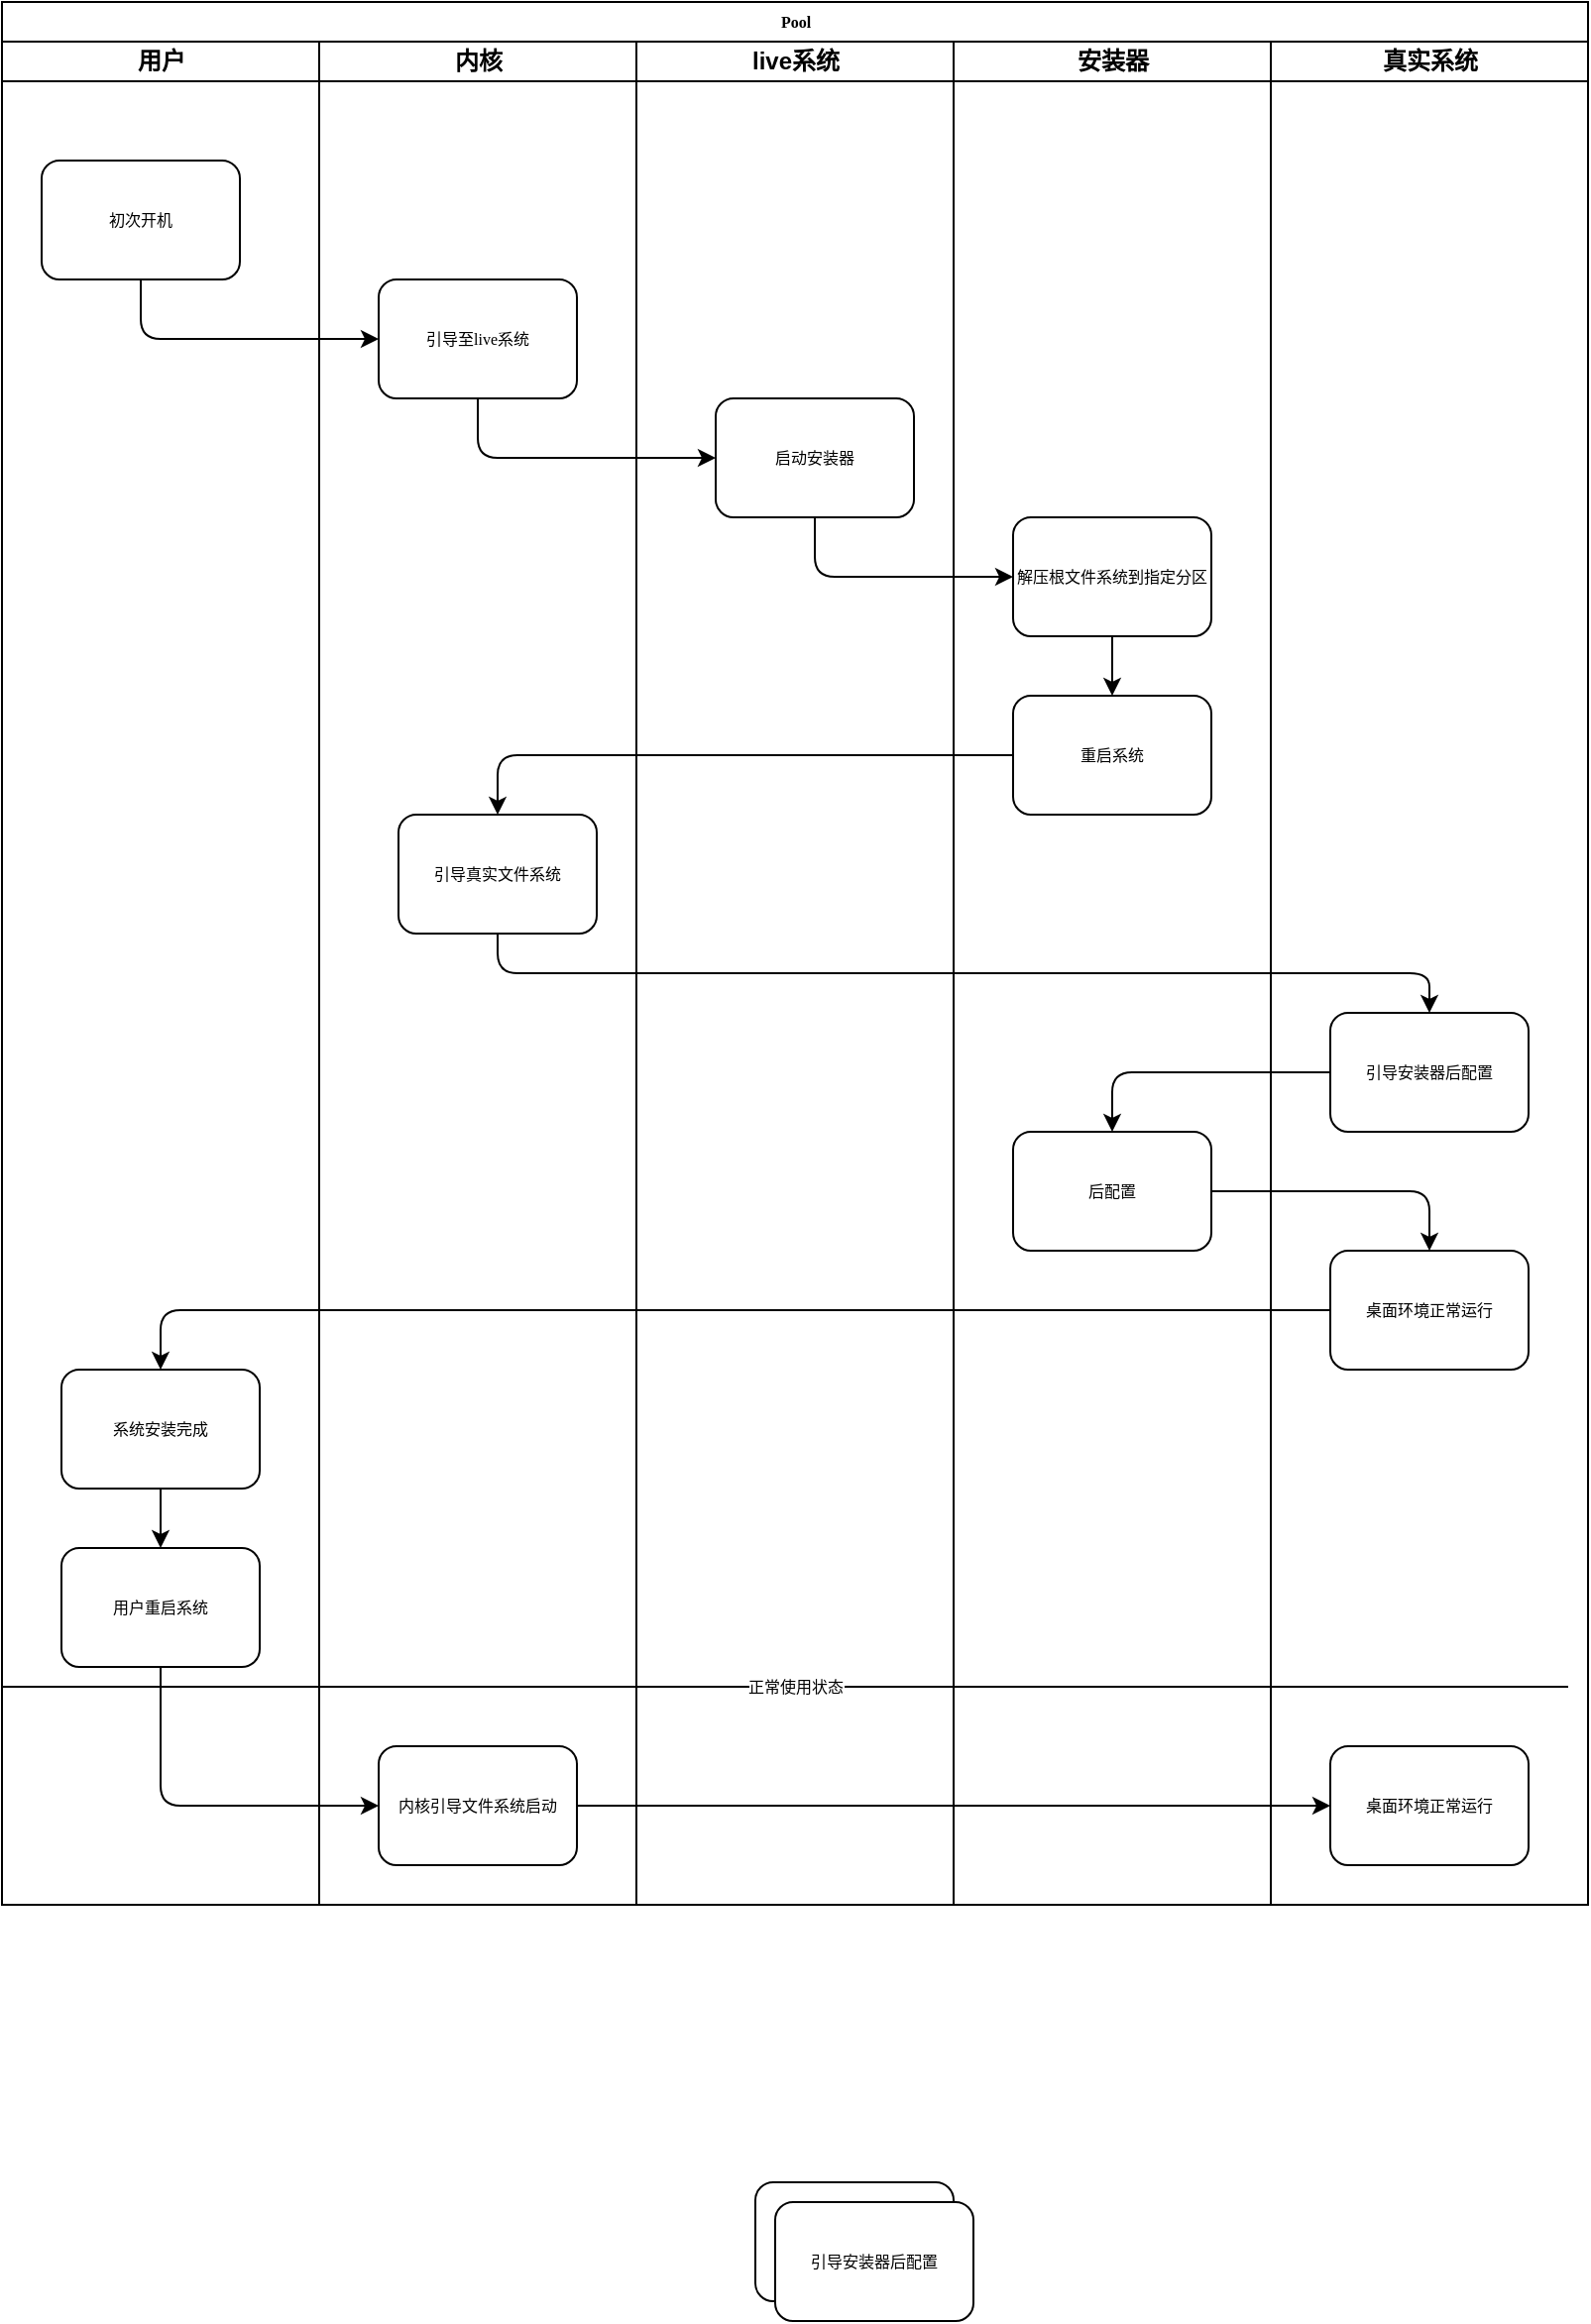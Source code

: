 <mxfile version="14.8.3" type="github">
  <diagram name="Page-1" id="74e2e168-ea6b-b213-b513-2b3c1d86103e">
    <mxGraphModel dx="1415" dy="568" grid="1" gridSize="10" guides="1" tooltips="1" connect="1" arrows="1" fold="1" page="1" pageScale="1" pageWidth="1100" pageHeight="850" background="none" math="0" shadow="0">
      <root>
        <mxCell id="0" />
        <mxCell id="1" parent="0" />
        <mxCell id="77e6c97f196da883-1" value="Pool" style="swimlane;html=1;childLayout=stackLayout;startSize=20;rounded=0;shadow=0;labelBackgroundColor=none;strokeWidth=1;fontFamily=Verdana;fontSize=8;align=center;" parent="1" vertex="1">
          <mxGeometry x="70" y="10" width="800" height="960" as="geometry" />
        </mxCell>
        <mxCell id="77e6c97f196da883-2" value="用户" style="swimlane;html=1;startSize=20;" parent="77e6c97f196da883-1" vertex="1">
          <mxGeometry y="20" width="160" height="940" as="geometry" />
        </mxCell>
        <mxCell id="77e6c97f196da883-8" value="初次开机" style="rounded=1;whiteSpace=wrap;html=1;shadow=0;labelBackgroundColor=none;strokeWidth=1;fontFamily=Verdana;fontSize=8;align=center;" parent="77e6c97f196da883-2" vertex="1">
          <mxGeometry x="20" y="60" width="100" height="60" as="geometry" />
        </mxCell>
        <mxCell id="WiUJJ6gaLQ5Pb7P8ZP3k-75" style="edgeStyle=orthogonalEdgeStyle;rounded=1;orthogonalLoop=1;jettySize=auto;html=1;fontFamily=Verdana;fontSize=8;" edge="1" parent="77e6c97f196da883-2" source="WiUJJ6gaLQ5Pb7P8ZP3k-70" target="WiUJJ6gaLQ5Pb7P8ZP3k-69">
          <mxGeometry relative="1" as="geometry" />
        </mxCell>
        <mxCell id="WiUJJ6gaLQ5Pb7P8ZP3k-70" value="系统安装完成" style="rounded=1;whiteSpace=wrap;html=1;shadow=0;fontFamily=Verdana;fontSize=8;strokeWidth=1;" vertex="1" parent="77e6c97f196da883-2">
          <mxGeometry x="30" y="670" width="100" height="60" as="geometry" />
        </mxCell>
        <mxCell id="WiUJJ6gaLQ5Pb7P8ZP3k-69" value="用户重启系统" style="rounded=1;whiteSpace=wrap;html=1;shadow=0;fontFamily=Verdana;fontSize=8;strokeWidth=1;" vertex="1" parent="77e6c97f196da883-2">
          <mxGeometry x="30" y="760" width="100" height="60" as="geometry" />
        </mxCell>
        <mxCell id="77e6c97f196da883-3" value="内核" style="swimlane;html=1;startSize=20;" parent="77e6c97f196da883-1" vertex="1">
          <mxGeometry x="160" y="20" width="160" height="940" as="geometry" />
        </mxCell>
        <mxCell id="77e6c97f196da883-11" value="引导至live系统" style="rounded=1;whiteSpace=wrap;html=1;shadow=0;labelBackgroundColor=none;strokeWidth=1;fontFamily=Verdana;fontSize=8;align=center;" parent="77e6c97f196da883-3" vertex="1">
          <mxGeometry x="30" y="120" width="100" height="60" as="geometry" />
        </mxCell>
        <mxCell id="WiUJJ6gaLQ5Pb7P8ZP3k-54" value="引导真实文件系统" style="rounded=1;whiteSpace=wrap;html=1;shadow=0;fontFamily=Verdana;fontSize=8;strokeWidth=1;" vertex="1" parent="77e6c97f196da883-3">
          <mxGeometry x="40" y="390" width="100" height="60" as="geometry" />
        </mxCell>
        <mxCell id="WiUJJ6gaLQ5Pb7P8ZP3k-64" value="引导安装器后配置" style="rounded=1;whiteSpace=wrap;html=1;shadow=0;fontFamily=Verdana;fontSize=8;strokeWidth=1;" vertex="1" parent="77e6c97f196da883-3">
          <mxGeometry x="220" y="1080" width="100" height="60" as="geometry" />
        </mxCell>
        <mxCell id="WiUJJ6gaLQ5Pb7P8ZP3k-68" value="内核引导文件系统启动" style="rounded=1;whiteSpace=wrap;html=1;shadow=0;fontFamily=Verdana;fontSize=8;strokeWidth=1;" vertex="1" parent="77e6c97f196da883-3">
          <mxGeometry x="30" y="860" width="100" height="60" as="geometry" />
        </mxCell>
        <mxCell id="77e6c97f196da883-4" value="live系统" style="swimlane;html=1;startSize=20;" parent="77e6c97f196da883-1" vertex="1">
          <mxGeometry x="320" y="20" width="160" height="940" as="geometry" />
        </mxCell>
        <mxCell id="WiUJJ6gaLQ5Pb7P8ZP3k-1" value="启动安装器" style="rounded=1;whiteSpace=wrap;html=1;shadow=0;labelBackgroundColor=none;strokeWidth=1;fontFamily=Verdana;fontSize=8;align=center;" vertex="1" parent="77e6c97f196da883-4">
          <mxGeometry x="40" y="180" width="100" height="60" as="geometry" />
        </mxCell>
        <mxCell id="77e6c97f196da883-5" value="安装器" style="swimlane;html=1;startSize=20;" parent="77e6c97f196da883-1" vertex="1">
          <mxGeometry x="480" y="20" width="160" height="940" as="geometry" />
        </mxCell>
        <mxCell id="WiUJJ6gaLQ5Pb7P8ZP3k-53" style="edgeStyle=orthogonalEdgeStyle;rounded=1;orthogonalLoop=1;jettySize=auto;html=1;entryX=0.5;entryY=0;entryDx=0;entryDy=0;fontFamily=Verdana;fontSize=8;" edge="1" parent="77e6c97f196da883-5" source="WiUJJ6gaLQ5Pb7P8ZP3k-45" target="WiUJJ6gaLQ5Pb7P8ZP3k-52">
          <mxGeometry relative="1" as="geometry" />
        </mxCell>
        <mxCell id="WiUJJ6gaLQ5Pb7P8ZP3k-45" value="解压根文件系统到指定分区" style="rounded=1;whiteSpace=wrap;html=1;shadow=0;labelBackgroundColor=none;strokeWidth=1;fontFamily=Verdana;fontSize=8;align=center;" vertex="1" parent="77e6c97f196da883-5">
          <mxGeometry x="30" y="240" width="100" height="60" as="geometry" />
        </mxCell>
        <mxCell id="WiUJJ6gaLQ5Pb7P8ZP3k-52" value="重启系统" style="rounded=1;whiteSpace=wrap;html=1;shadow=0;fontFamily=Verdana;fontSize=8;strokeWidth=1;" vertex="1" parent="77e6c97f196da883-5">
          <mxGeometry x="30" y="330" width="100" height="60" as="geometry" />
        </mxCell>
        <mxCell id="WiUJJ6gaLQ5Pb7P8ZP3k-62" value="后配置" style="rounded=1;whiteSpace=wrap;html=1;shadow=0;fontFamily=Verdana;fontSize=8;strokeWidth=1;" vertex="1" parent="77e6c97f196da883-5">
          <mxGeometry x="30" y="550" width="100" height="60" as="geometry" />
        </mxCell>
        <mxCell id="77e6c97f196da883-6" value="真实系统" style="swimlane;html=1;startSize=20;" parent="77e6c97f196da883-1" vertex="1">
          <mxGeometry x="640" y="20" width="160" height="940" as="geometry" />
        </mxCell>
        <mxCell id="WiUJJ6gaLQ5Pb7P8ZP3k-56" value="引导安装器后配置" style="rounded=1;whiteSpace=wrap;html=1;shadow=0;fontFamily=Verdana;fontSize=8;strokeWidth=1;" vertex="1" parent="77e6c97f196da883-6">
          <mxGeometry x="30" y="490" width="100" height="60" as="geometry" />
        </mxCell>
        <mxCell id="WiUJJ6gaLQ5Pb7P8ZP3k-63" value="桌面环境正常运行" style="rounded=1;whiteSpace=wrap;html=1;shadow=0;fontFamily=Verdana;fontSize=8;strokeWidth=1;" vertex="1" parent="77e6c97f196da883-6">
          <mxGeometry x="30" y="610" width="100" height="60" as="geometry" />
        </mxCell>
        <mxCell id="WiUJJ6gaLQ5Pb7P8ZP3k-82" value="&lt;span&gt;桌面环境正常运行&lt;/span&gt;" style="rounded=1;whiteSpace=wrap;html=1;shadow=0;fontFamily=Verdana;fontSize=8;strokeWidth=1;" vertex="1" parent="77e6c97f196da883-6">
          <mxGeometry x="30" y="860" width="100" height="60" as="geometry" />
        </mxCell>
        <mxCell id="WiUJJ6gaLQ5Pb7P8ZP3k-2" style="edgeStyle=orthogonalEdgeStyle;rounded=1;orthogonalLoop=1;jettySize=auto;html=1;entryX=0;entryY=0.5;entryDx=0;entryDy=0;exitX=0.5;exitY=1;exitDx=0;exitDy=0;" edge="1" parent="77e6c97f196da883-1" source="77e6c97f196da883-11" target="WiUJJ6gaLQ5Pb7P8ZP3k-1">
          <mxGeometry relative="1" as="geometry" />
        </mxCell>
        <mxCell id="WiUJJ6gaLQ5Pb7P8ZP3k-55" style="edgeStyle=orthogonalEdgeStyle;rounded=1;orthogonalLoop=1;jettySize=auto;html=1;entryX=0.5;entryY=0;entryDx=0;entryDy=0;fontFamily=Verdana;fontSize=8;" edge="1" parent="77e6c97f196da883-1" source="WiUJJ6gaLQ5Pb7P8ZP3k-52" target="WiUJJ6gaLQ5Pb7P8ZP3k-54">
          <mxGeometry relative="1" as="geometry" />
        </mxCell>
        <mxCell id="WiUJJ6gaLQ5Pb7P8ZP3k-57" style="edgeStyle=orthogonalEdgeStyle;rounded=1;orthogonalLoop=1;jettySize=auto;html=1;exitX=0.5;exitY=1;exitDx=0;exitDy=0;fontFamily=Verdana;fontSize=8;" edge="1" parent="77e6c97f196da883-1" source="WiUJJ6gaLQ5Pb7P8ZP3k-54" target="WiUJJ6gaLQ5Pb7P8ZP3k-56">
          <mxGeometry relative="1" as="geometry" />
        </mxCell>
        <mxCell id="WiUJJ6gaLQ5Pb7P8ZP3k-65" style="edgeStyle=orthogonalEdgeStyle;rounded=1;orthogonalLoop=1;jettySize=auto;html=1;entryX=0.5;entryY=0;entryDx=0;entryDy=0;fontFamily=Verdana;fontSize=8;" edge="1" parent="77e6c97f196da883-1" source="WiUJJ6gaLQ5Pb7P8ZP3k-56" target="WiUJJ6gaLQ5Pb7P8ZP3k-62">
          <mxGeometry relative="1" as="geometry" />
        </mxCell>
        <mxCell id="WiUJJ6gaLQ5Pb7P8ZP3k-66" style="edgeStyle=orthogonalEdgeStyle;rounded=1;orthogonalLoop=1;jettySize=auto;html=1;entryX=0.5;entryY=0;entryDx=0;entryDy=0;fontFamily=Verdana;fontSize=8;" edge="1" parent="77e6c97f196da883-1" source="WiUJJ6gaLQ5Pb7P8ZP3k-62" target="WiUJJ6gaLQ5Pb7P8ZP3k-63">
          <mxGeometry relative="1" as="geometry" />
        </mxCell>
        <mxCell id="WiUJJ6gaLQ5Pb7P8ZP3k-72" style="edgeStyle=orthogonalEdgeStyle;rounded=1;orthogonalLoop=1;jettySize=auto;html=1;entryX=0;entryY=0.5;entryDx=0;entryDy=0;fontFamily=Verdana;fontSize=8;exitX=0.5;exitY=1;exitDx=0;exitDy=0;" edge="1" parent="77e6c97f196da883-1" source="WiUJJ6gaLQ5Pb7P8ZP3k-1" target="WiUJJ6gaLQ5Pb7P8ZP3k-45">
          <mxGeometry relative="1" as="geometry" />
        </mxCell>
        <mxCell id="WiUJJ6gaLQ5Pb7P8ZP3k-73" style="edgeStyle=orthogonalEdgeStyle;rounded=1;orthogonalLoop=1;jettySize=auto;html=1;entryX=0;entryY=0.5;entryDx=0;entryDy=0;fontFamily=Verdana;fontSize=8;exitX=0.5;exitY=1;exitDx=0;exitDy=0;" edge="1" parent="77e6c97f196da883-1" source="77e6c97f196da883-8" target="77e6c97f196da883-11">
          <mxGeometry relative="1" as="geometry" />
        </mxCell>
        <mxCell id="WiUJJ6gaLQ5Pb7P8ZP3k-74" style="edgeStyle=orthogonalEdgeStyle;rounded=1;orthogonalLoop=1;jettySize=auto;html=1;entryX=0.5;entryY=0;entryDx=0;entryDy=0;fontFamily=Verdana;fontSize=8;" edge="1" parent="77e6c97f196da883-1" source="WiUJJ6gaLQ5Pb7P8ZP3k-63" target="WiUJJ6gaLQ5Pb7P8ZP3k-70">
          <mxGeometry relative="1" as="geometry" />
        </mxCell>
        <mxCell id="WiUJJ6gaLQ5Pb7P8ZP3k-83" style="edgeStyle=orthogonalEdgeStyle;rounded=1;orthogonalLoop=1;jettySize=auto;html=1;entryX=0;entryY=0.5;entryDx=0;entryDy=0;fontFamily=Verdana;fontSize=8;exitX=0.5;exitY=1;exitDx=0;exitDy=0;" edge="1" parent="77e6c97f196da883-1" source="WiUJJ6gaLQ5Pb7P8ZP3k-69" target="WiUJJ6gaLQ5Pb7P8ZP3k-68">
          <mxGeometry relative="1" as="geometry" />
        </mxCell>
        <mxCell id="WiUJJ6gaLQ5Pb7P8ZP3k-84" style="edgeStyle=orthogonalEdgeStyle;rounded=1;orthogonalLoop=1;jettySize=auto;html=1;entryX=0;entryY=0.5;entryDx=0;entryDy=0;fontFamily=Verdana;fontSize=8;" edge="1" parent="77e6c97f196da883-1" source="WiUJJ6gaLQ5Pb7P8ZP3k-68" target="WiUJJ6gaLQ5Pb7P8ZP3k-82">
          <mxGeometry relative="1" as="geometry" />
        </mxCell>
        <mxCell id="WiUJJ6gaLQ5Pb7P8ZP3k-67" value="引导安装器后配置" style="rounded=1;whiteSpace=wrap;html=1;shadow=0;fontFamily=Verdana;fontSize=8;strokeWidth=1;" vertex="1" parent="1">
          <mxGeometry x="460" y="1120" width="100" height="60" as="geometry" />
        </mxCell>
        <mxCell id="WiUJJ6gaLQ5Pb7P8ZP3k-76" value="" style="endArrow=none;html=1;fontFamily=Verdana;fontSize=8;" edge="1" parent="1">
          <mxGeometry width="50" height="50" relative="1" as="geometry">
            <mxPoint x="70" y="860" as="sourcePoint" />
            <mxPoint x="860" y="860" as="targetPoint" />
          </mxGeometry>
        </mxCell>
        <mxCell id="WiUJJ6gaLQ5Pb7P8ZP3k-78" value="正常使用状态" style="edgeLabel;html=1;align=center;verticalAlign=middle;resizable=0;points=[];fontSize=8;fontFamily=Verdana;spacing=0;" vertex="1" connectable="0" parent="WiUJJ6gaLQ5Pb7P8ZP3k-76">
          <mxGeometry x="0.038" relative="1" as="geometry">
            <mxPoint x="-10" as="offset" />
          </mxGeometry>
        </mxCell>
      </root>
    </mxGraphModel>
  </diagram>
</mxfile>
